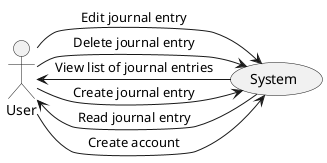 @startuml context_diagram
:User: as user
(System) as system

user -> system : Create journal entry
user -> system : Edit journal entry
user -> system : Delete journal entry
user -> system : Create account
system -> user : Read journal entry
system -> user : View list of journal entries

@enduml